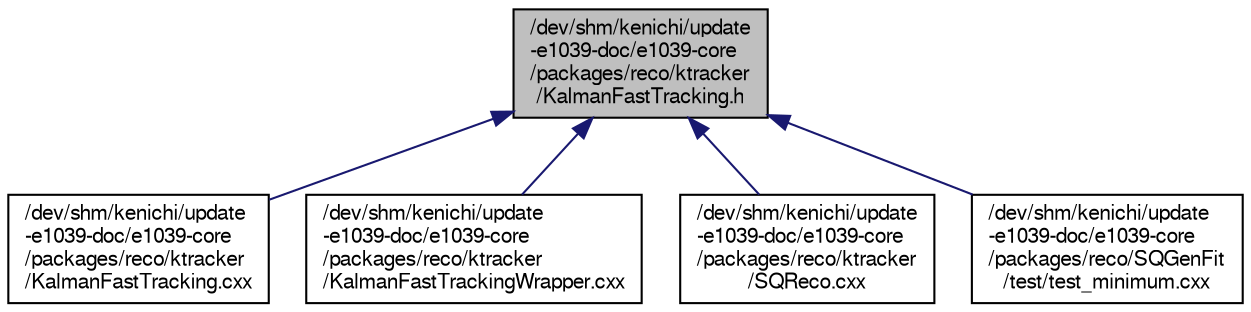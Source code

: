 digraph "/dev/shm/kenichi/update-e1039-doc/e1039-core/packages/reco/ktracker/KalmanFastTracking.h"
{
  bgcolor="transparent";
  edge [fontname="FreeSans",fontsize="10",labelfontname="FreeSans",labelfontsize="10"];
  node [fontname="FreeSans",fontsize="10",shape=record];
  Node1 [label="/dev/shm/kenichi/update\l-e1039-doc/e1039-core\l/packages/reco/ktracker\l/KalmanFastTracking.h",height=0.2,width=0.4,color="black", fillcolor="grey75", style="filled" fontcolor="black"];
  Node1 -> Node2 [dir="back",color="midnightblue",fontsize="10",style="solid",fontname="FreeSans"];
  Node2 [label="/dev/shm/kenichi/update\l-e1039-doc/e1039-core\l/packages/reco/ktracker\l/KalmanFastTracking.cxx",height=0.2,width=0.4,color="black",URL="$d0/d4a/KalmanFastTracking_8cxx.html"];
  Node1 -> Node3 [dir="back",color="midnightblue",fontsize="10",style="solid",fontname="FreeSans"];
  Node3 [label="/dev/shm/kenichi/update\l-e1039-doc/e1039-core\l/packages/reco/ktracker\l/KalmanFastTrackingWrapper.cxx",height=0.2,width=0.4,color="black",URL="$d8/d66/KalmanFastTrackingWrapper_8cxx.html"];
  Node1 -> Node4 [dir="back",color="midnightblue",fontsize="10",style="solid",fontname="FreeSans"];
  Node4 [label="/dev/shm/kenichi/update\l-e1039-doc/e1039-core\l/packages/reco/ktracker\l/SQReco.cxx",height=0.2,width=0.4,color="black",URL="$d0/d98/SQReco_8cxx.html"];
  Node1 -> Node5 [dir="back",color="midnightblue",fontsize="10",style="solid",fontname="FreeSans"];
  Node5 [label="/dev/shm/kenichi/update\l-e1039-doc/e1039-core\l/packages/reco/SQGenFit\l/test/test_minimum.cxx",height=0.2,width=0.4,color="black",URL="$db/d86/test__minimum_8cxx.html"];
}
